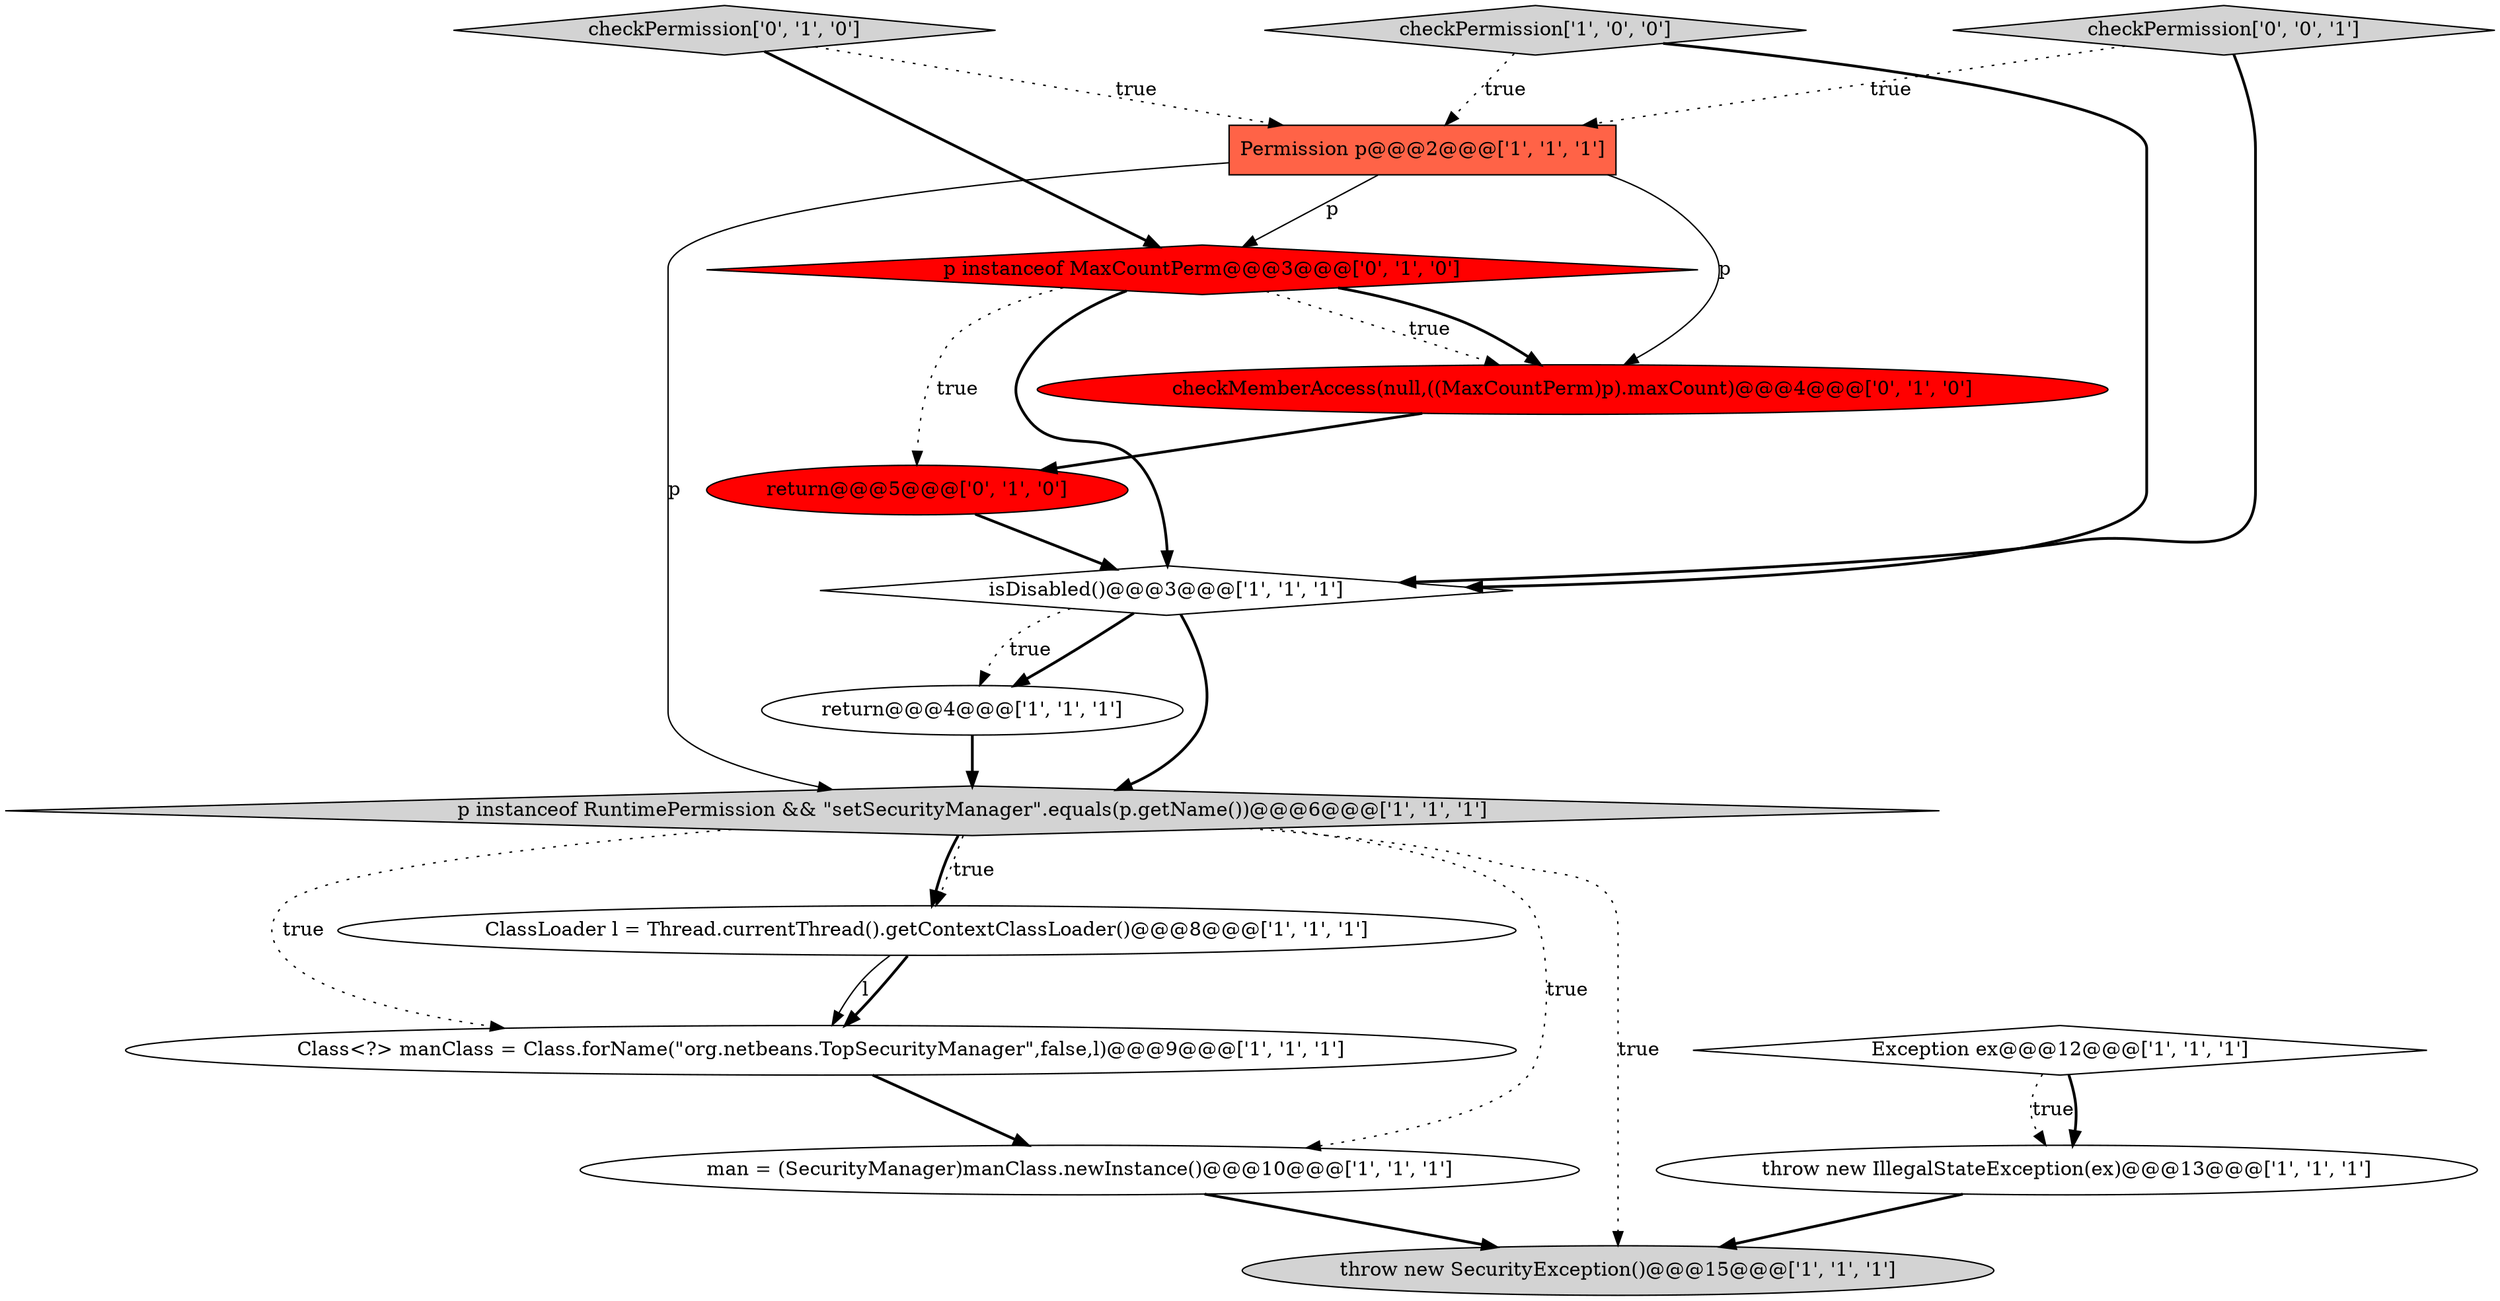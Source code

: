 digraph {
13 [style = filled, label = "p instanceof MaxCountPerm@@@3@@@['0', '1', '0']", fillcolor = red, shape = diamond image = "AAA1AAABBB2BBB"];
6 [style = filled, label = "ClassLoader l = Thread.currentThread().getContextClassLoader()@@@8@@@['1', '1', '1']", fillcolor = white, shape = ellipse image = "AAA0AAABBB1BBB"];
0 [style = filled, label = "Permission p@@@2@@@['1', '1', '1']", fillcolor = tomato, shape = box image = "AAA0AAABBB1BBB"];
3 [style = filled, label = "return@@@4@@@['1', '1', '1']", fillcolor = white, shape = ellipse image = "AAA0AAABBB1BBB"];
4 [style = filled, label = "man = (SecurityManager)manClass.newInstance()@@@10@@@['1', '1', '1']", fillcolor = white, shape = ellipse image = "AAA0AAABBB1BBB"];
8 [style = filled, label = "p instanceof RuntimePermission && \"setSecurityManager\".equals(p.getName())@@@6@@@['1', '1', '1']", fillcolor = lightgray, shape = diamond image = "AAA0AAABBB1BBB"];
1 [style = filled, label = "throw new IllegalStateException(ex)@@@13@@@['1', '1', '1']", fillcolor = white, shape = ellipse image = "AAA0AAABBB1BBB"];
9 [style = filled, label = "throw new SecurityException()@@@15@@@['1', '1', '1']", fillcolor = lightgray, shape = ellipse image = "AAA0AAABBB1BBB"];
14 [style = filled, label = "checkMemberAccess(null,((MaxCountPerm)p).maxCount)@@@4@@@['0', '1', '0']", fillcolor = red, shape = ellipse image = "AAA1AAABBB2BBB"];
5 [style = filled, label = "isDisabled()@@@3@@@['1', '1', '1']", fillcolor = white, shape = diamond image = "AAA0AAABBB1BBB"];
15 [style = filled, label = "checkPermission['0', '0', '1']", fillcolor = lightgray, shape = diamond image = "AAA0AAABBB3BBB"];
11 [style = filled, label = "checkPermission['0', '1', '0']", fillcolor = lightgray, shape = diamond image = "AAA0AAABBB2BBB"];
2 [style = filled, label = "Class<?> manClass = Class.forName(\"org.netbeans.TopSecurityManager\",false,l)@@@9@@@['1', '1', '1']", fillcolor = white, shape = ellipse image = "AAA0AAABBB1BBB"];
12 [style = filled, label = "return@@@5@@@['0', '1', '0']", fillcolor = red, shape = ellipse image = "AAA1AAABBB2BBB"];
7 [style = filled, label = "checkPermission['1', '0', '0']", fillcolor = lightgray, shape = diamond image = "AAA0AAABBB1BBB"];
10 [style = filled, label = "Exception ex@@@12@@@['1', '1', '1']", fillcolor = white, shape = diamond image = "AAA0AAABBB1BBB"];
5->3 [style = bold, label=""];
4->9 [style = bold, label=""];
6->2 [style = solid, label="l"];
5->8 [style = bold, label=""];
0->13 [style = solid, label="p"];
12->5 [style = bold, label=""];
0->8 [style = solid, label="p"];
13->12 [style = dotted, label="true"];
8->2 [style = dotted, label="true"];
8->6 [style = bold, label=""];
5->3 [style = dotted, label="true"];
7->0 [style = dotted, label="true"];
15->0 [style = dotted, label="true"];
2->4 [style = bold, label=""];
8->4 [style = dotted, label="true"];
1->9 [style = bold, label=""];
15->5 [style = bold, label=""];
0->14 [style = solid, label="p"];
6->2 [style = bold, label=""];
7->5 [style = bold, label=""];
8->6 [style = dotted, label="true"];
3->8 [style = bold, label=""];
11->0 [style = dotted, label="true"];
14->12 [style = bold, label=""];
11->13 [style = bold, label=""];
13->5 [style = bold, label=""];
8->9 [style = dotted, label="true"];
10->1 [style = dotted, label="true"];
13->14 [style = dotted, label="true"];
10->1 [style = bold, label=""];
13->14 [style = bold, label=""];
}
